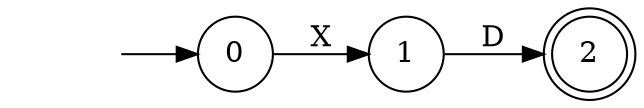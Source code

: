 digraph AFD {
    rankdir=LR;
    node [shape = circle];
    2 [shape=doublecircle];
    start [shape=plaintext,label=""];
    start -> 0;
    0 -> 1 [label="X"];
    1 -> 2 [label="D"];
}